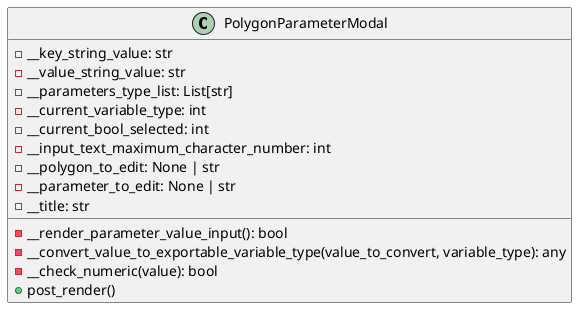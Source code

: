 @startuml
class PolygonParameterModal {
    - __key_string_value: str
    - __value_string_value: str
    - __parameters_type_list: List[str]
    - __current_variable_type: int
    - __current_bool_selected: int
    - __input_text_maximum_character_number: int
    - __polygon_to_edit: None | str
    - __parameter_to_edit: None | str
    - __title: str

    - __render_parameter_value_input(): bool
    - __convert_value_to_exportable_variable_type(value_to_convert, variable_type): any
    - __check_numeric(value): bool
    + post_render()
    }
@enduml